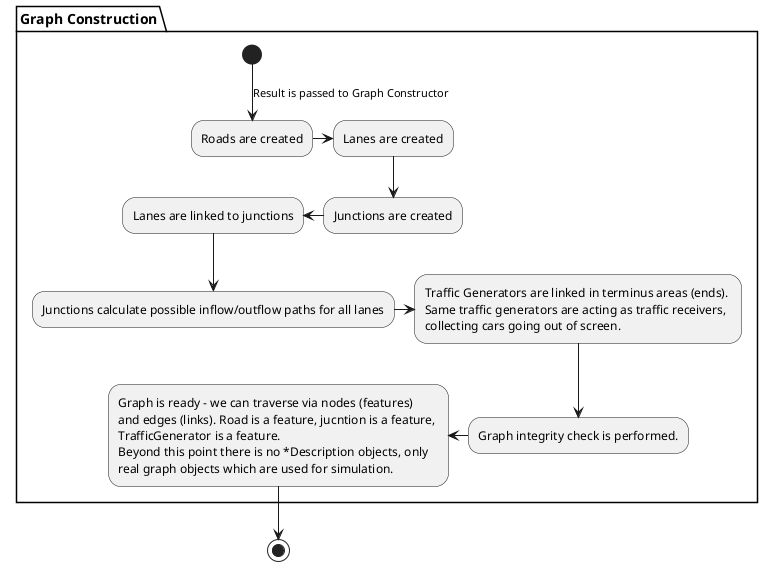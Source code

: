 @startuml
partition "Graph Construction" {
(*) --> [Result is passed to Graph Constructor]Roads are created
-> Lanes are created
--> Junctions are created
-left-> Lanes are linked to junctions
--> Junctions calculate possible inflow/outflow paths for all lanes
-> Traffic Generators are linked in terminus areas (ends). \nSame traffic generators are acting as traffic receivers, \ncollecting cars going out of screen.
--> Graph integrity check is performed.
-left-> Graph is ready - we can traverse via nodes (features) \nand edges (links). Road is a feature, jucntion is a feature, \nTrafficGenerator is a feature.\nBeyond this point there is no *Description objects, only \nreal graph objects which are used for simulation.
}
--> (*)


@enduml